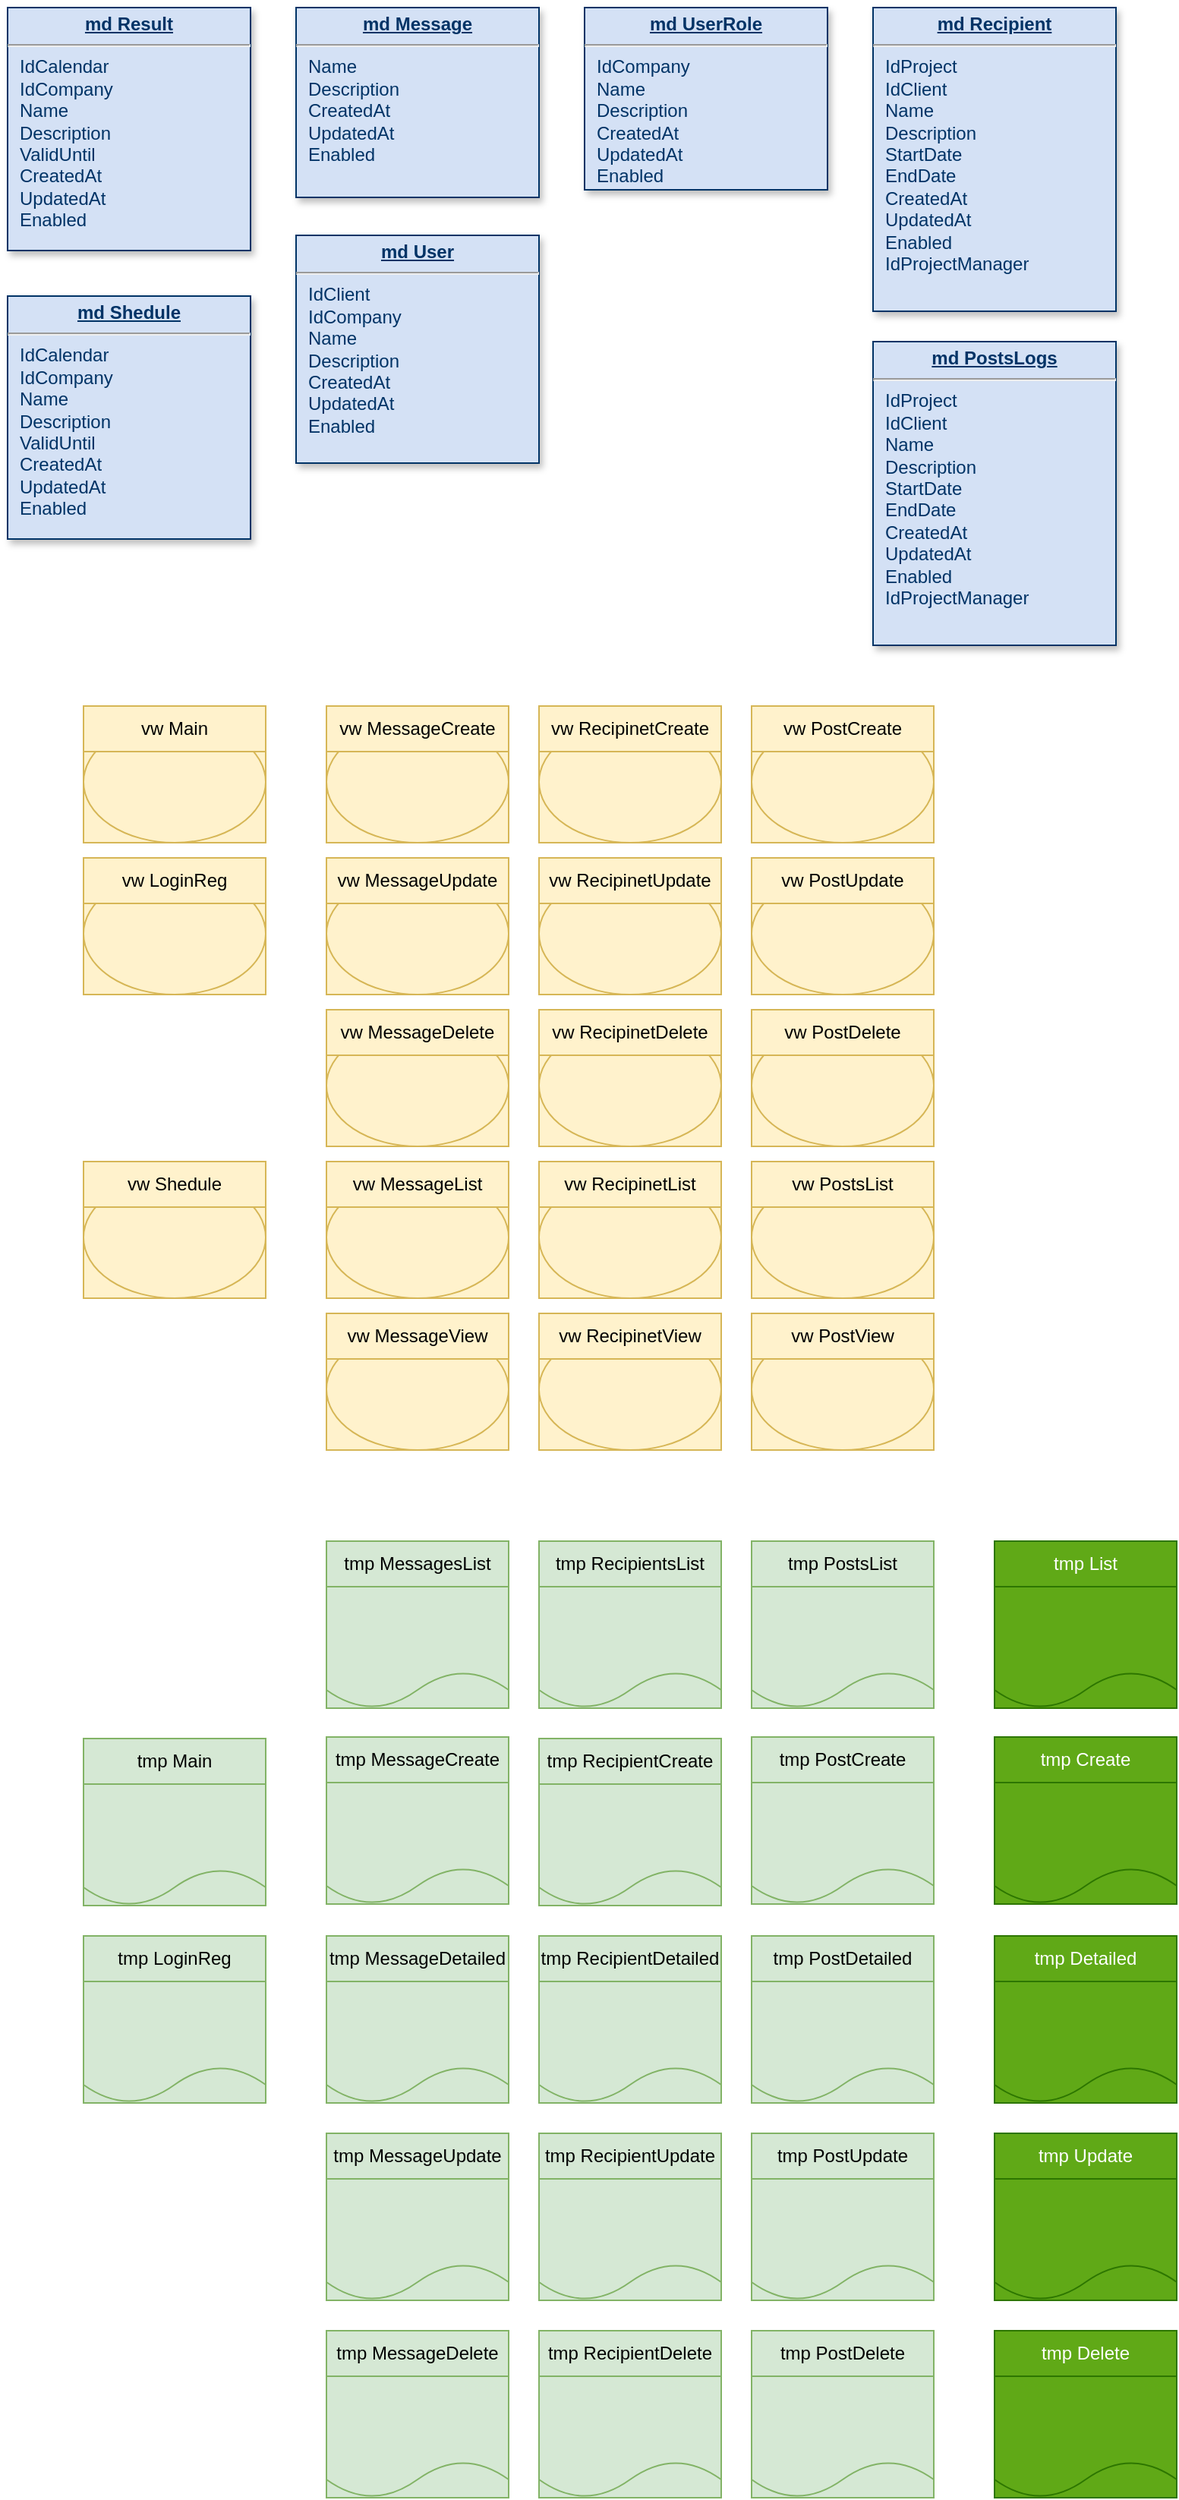 <mxfile version="24.4.4" type="github">
  <diagram name="Page-1" id="efa7a0a1-bf9b-a30e-e6df-94a7791c09e9">
    <mxGraphModel dx="1195" dy="630" grid="1" gridSize="10" guides="1" tooltips="1" connect="1" arrows="1" fold="1" page="1" pageScale="1" pageWidth="826" pageHeight="1169" background="none" math="0" shadow="0">
      <root>
        <mxCell id="0" />
        <mxCell id="1" parent="0" />
        <mxCell id="19" value="&lt;p style=&quot;margin: 0px; margin-top: 4px; text-align: center; text-decoration: underline;&quot;&gt;&lt;strong&gt;md UserRole&lt;/strong&gt;&lt;/p&gt;&lt;hr&gt;&lt;p style=&quot;margin: 0px; margin-left: 8px;&quot;&gt;IdCompany&lt;br&gt;Name&lt;/p&gt;&lt;p style=&quot;margin: 0px; margin-left: 8px;&quot;&gt;Description&lt;/p&gt;&lt;p style=&quot;margin: 0px; margin-left: 8px;&quot;&gt;CreatedAt&lt;/p&gt;&lt;p style=&quot;margin: 0px; margin-left: 8px;&quot;&gt;UpdatedAt&lt;/p&gt;&lt;p style=&quot;margin: 0px; margin-left: 8px;&quot;&gt;Enabled&lt;/p&gt;" style="verticalAlign=top;align=left;overflow=fill;fontSize=12;fontFamily=Helvetica;html=1;strokeColor=#003366;shadow=1;fillColor=#D4E1F5;fontColor=#003366" parent="1" vertex="1">
          <mxGeometry x="400.0" y="30.0" width="160" height="120" as="geometry" />
        </mxCell>
        <mxCell id="20" value="&lt;p style=&quot;margin: 0px; margin-top: 4px; text-align: center; text-decoration: underline;&quot;&gt;&lt;strong&gt;md Message&lt;/strong&gt;&lt;/p&gt;&lt;hr&gt;&lt;p style=&quot;margin: 0px; margin-left: 8px;&quot;&gt;Name&lt;/p&gt;&lt;p style=&quot;margin: 0px; margin-left: 8px;&quot;&gt;Description&lt;/p&gt;&lt;p style=&quot;margin: 0px; margin-left: 8px;&quot;&gt;CreatedAt&lt;/p&gt;&lt;p style=&quot;margin: 0px; margin-left: 8px;&quot;&gt;UpdatedAt&lt;/p&gt;&lt;p style=&quot;margin: 0px; margin-left: 8px;&quot;&gt;Enabled&lt;/p&gt;" style="verticalAlign=top;align=left;overflow=fill;fontSize=12;fontFamily=Helvetica;html=1;strokeColor=#003366;shadow=1;fillColor=#D4E1F5;fontColor=#003366" parent="1" vertex="1">
          <mxGeometry x="210.0" y="30.0" width="160" height="125" as="geometry" />
        </mxCell>
        <mxCell id="21" value="&lt;p style=&quot;margin: 0px; margin-top: 4px; text-align: center; text-decoration: underline;&quot;&gt;&lt;strong&gt;md Result&lt;/strong&gt;&lt;/p&gt;&lt;hr&gt;&lt;p style=&quot;margin: 0px; margin-left: 8px;&quot;&gt;IdCalendar&lt;/p&gt;&lt;p style=&quot;margin: 0px; margin-left: 8px;&quot;&gt;IdCompany&lt;/p&gt;&lt;p style=&quot;margin: 0px; margin-left: 8px;&quot;&gt;Name&lt;/p&gt;&lt;p style=&quot;margin: 0px; margin-left: 8px;&quot;&gt;Description&lt;/p&gt;&lt;p style=&quot;margin: 0px; margin-left: 8px;&quot;&gt;ValidUntil&lt;/p&gt;&lt;p style=&quot;margin: 0px; margin-left: 8px;&quot;&gt;CreatedAt&lt;/p&gt;&lt;p style=&quot;margin: 0px; margin-left: 8px;&quot;&gt;UpdatedAt&lt;/p&gt;&lt;p style=&quot;margin: 0px; margin-left: 8px;&quot;&gt;Enabled&lt;/p&gt;" style="verticalAlign=top;align=left;overflow=fill;fontSize=12;fontFamily=Helvetica;html=1;strokeColor=#003366;shadow=1;fillColor=#D4E1F5;fontColor=#003366" parent="1" vertex="1">
          <mxGeometry x="20.0" y="30.0" width="160" height="160" as="geometry" />
        </mxCell>
        <mxCell id="24" value="&lt;p style=&quot;margin: 0px; margin-top: 4px; text-align: center; text-decoration: underline;&quot;&gt;&lt;strong&gt;md User&lt;/strong&gt;&lt;/p&gt;&lt;hr&gt;&lt;p style=&quot;margin: 0px; margin-left: 8px;&quot;&gt;IdClient&lt;/p&gt;&lt;p style=&quot;margin: 0px; margin-left: 8px;&quot;&gt;IdCompany&lt;/p&gt;&lt;p style=&quot;margin: 0px; margin-left: 8px;&quot;&gt;Name&lt;/p&gt;&lt;p style=&quot;margin: 0px; margin-left: 8px;&quot;&gt;Description&lt;/p&gt;&lt;p style=&quot;margin: 0px; margin-left: 8px;&quot;&gt;CreatedAt&lt;/p&gt;&lt;p style=&quot;margin: 0px; margin-left: 8px;&quot;&gt;UpdatedAt&lt;/p&gt;&lt;p style=&quot;margin: 0px; margin-left: 8px;&quot;&gt;Enabled&lt;/p&gt;" style="verticalAlign=top;align=left;overflow=fill;fontSize=12;fontFamily=Helvetica;html=1;strokeColor=#003366;shadow=1;fillColor=#D4E1F5;fontColor=#003366" parent="1" vertex="1">
          <mxGeometry x="210.0" y="180.0" width="160" height="150" as="geometry" />
        </mxCell>
        <mxCell id="29" value="&lt;p style=&quot;margin: 0px; margin-top: 4px; text-align: center; text-decoration: underline;&quot;&gt;&lt;b&gt;md Recipient&lt;/b&gt;&lt;/p&gt;&lt;hr&gt;&lt;p style=&quot;margin: 0px; margin-left: 8px;&quot;&gt;IdProject&lt;/p&gt;&lt;p style=&quot;margin: 0px; margin-left: 8px;&quot;&gt;IdClient&lt;/p&gt;&lt;p style=&quot;margin: 0px; margin-left: 8px;&quot;&gt;Name&lt;/p&gt;&lt;p style=&quot;margin: 0px; margin-left: 8px;&quot;&gt;Description&lt;/p&gt;&lt;p style=&quot;margin: 0px; margin-left: 8px;&quot;&gt;StartDate&lt;/p&gt;&lt;p style=&quot;margin: 0px; margin-left: 8px;&quot;&gt;EndDate&lt;/p&gt;&lt;p style=&quot;margin: 0px; margin-left: 8px;&quot;&gt;CreatedAt&lt;/p&gt;&lt;p style=&quot;margin: 0px; margin-left: 8px;&quot;&gt;UpdatedAt&lt;/p&gt;&lt;p style=&quot;margin: 0px; margin-left: 8px;&quot;&gt;Enabled&lt;br&gt;IdProjectManager&lt;/p&gt;" style="verticalAlign=top;align=left;overflow=fill;fontSize=12;fontFamily=Helvetica;html=1;strokeColor=#003366;shadow=1;fillColor=#D4E1F5;fontColor=#003366" parent="1" vertex="1">
          <mxGeometry x="590.0" y="30.0" width="160" height="200" as="geometry" />
        </mxCell>
        <mxCell id="tAbogdoDWOYnwLUMiY5Q-114" value="&lt;p style=&quot;margin: 0px; margin-top: 4px; text-align: center; text-decoration: underline;&quot;&gt;&lt;strong&gt;md Shedule&lt;/strong&gt;&lt;/p&gt;&lt;hr&gt;&lt;p style=&quot;margin: 0px; margin-left: 8px;&quot;&gt;IdCalendar&lt;/p&gt;&lt;p style=&quot;margin: 0px; margin-left: 8px;&quot;&gt;IdCompany&lt;/p&gt;&lt;p style=&quot;margin: 0px; margin-left: 8px;&quot;&gt;Name&lt;/p&gt;&lt;p style=&quot;margin: 0px; margin-left: 8px;&quot;&gt;Description&lt;/p&gt;&lt;p style=&quot;margin: 0px; margin-left: 8px;&quot;&gt;ValidUntil&lt;/p&gt;&lt;p style=&quot;margin: 0px; margin-left: 8px;&quot;&gt;CreatedAt&lt;/p&gt;&lt;p style=&quot;margin: 0px; margin-left: 8px;&quot;&gt;UpdatedAt&lt;/p&gt;&lt;p style=&quot;margin: 0px; margin-left: 8px;&quot;&gt;Enabled&lt;/p&gt;" style="verticalAlign=top;align=left;overflow=fill;fontSize=12;fontFamily=Helvetica;html=1;strokeColor=#003366;shadow=1;fillColor=#D4E1F5;fontColor=#003366" vertex="1" parent="1">
          <mxGeometry x="20.0" y="220.0" width="160" height="160" as="geometry" />
        </mxCell>
        <mxCell id="tAbogdoDWOYnwLUMiY5Q-117" value="" style="group;fillColor=#d5e8d4;strokeColor=#82b366;" vertex="1" connectable="0" parent="1">
          <mxGeometry x="70" y="1170" width="120" height="110" as="geometry" />
        </mxCell>
        <mxCell id="tAbogdoDWOYnwLUMiY5Q-115" value="" style="shape=document;whiteSpace=wrap;html=1;boundedLbl=1;fillColor=#d5e8d4;strokeColor=#82b366;" vertex="1" parent="tAbogdoDWOYnwLUMiY5Q-117">
          <mxGeometry y="30" width="120" height="80" as="geometry" />
        </mxCell>
        <mxCell id="tAbogdoDWOYnwLUMiY5Q-116" value="tmp Main" style="rounded=0;whiteSpace=wrap;html=1;fillColor=#d5e8d4;strokeColor=#82b366;" vertex="1" parent="tAbogdoDWOYnwLUMiY5Q-117">
          <mxGeometry width="120" height="30" as="geometry" />
        </mxCell>
        <mxCell id="tAbogdoDWOYnwLUMiY5Q-118" value="" style="group;fillColor=#d5e8d4;strokeColor=#82b366;" vertex="1" connectable="0" parent="1">
          <mxGeometry x="230" y="1169" width="120" height="110" as="geometry" />
        </mxCell>
        <mxCell id="tAbogdoDWOYnwLUMiY5Q-119" value="" style="shape=document;whiteSpace=wrap;html=1;boundedLbl=1;fillColor=#d5e8d4;strokeColor=#82b366;" vertex="1" parent="tAbogdoDWOYnwLUMiY5Q-118">
          <mxGeometry y="30" width="120" height="80" as="geometry" />
        </mxCell>
        <mxCell id="tAbogdoDWOYnwLUMiY5Q-120" value="tmp MessageCreate" style="rounded=0;whiteSpace=wrap;html=1;fillColor=#d5e8d4;strokeColor=#82b366;" vertex="1" parent="tAbogdoDWOYnwLUMiY5Q-118">
          <mxGeometry width="120" height="30" as="geometry" />
        </mxCell>
        <mxCell id="tAbogdoDWOYnwLUMiY5Q-121" value="" style="group;fillColor=#d5e8d4;strokeColor=#82b366;" vertex="1" connectable="0" parent="1">
          <mxGeometry x="370" y="1170" width="120" height="110" as="geometry" />
        </mxCell>
        <mxCell id="tAbogdoDWOYnwLUMiY5Q-122" value="" style="shape=document;whiteSpace=wrap;html=1;boundedLbl=1;fillColor=#d5e8d4;strokeColor=#82b366;" vertex="1" parent="tAbogdoDWOYnwLUMiY5Q-121">
          <mxGeometry y="30" width="120" height="80" as="geometry" />
        </mxCell>
        <mxCell id="tAbogdoDWOYnwLUMiY5Q-123" value="tmp RecipientCreate" style="rounded=0;whiteSpace=wrap;html=1;fillColor=#d5e8d4;strokeColor=#82b366;" vertex="1" parent="tAbogdoDWOYnwLUMiY5Q-121">
          <mxGeometry width="120" height="30" as="geometry" />
        </mxCell>
        <mxCell id="tAbogdoDWOYnwLUMiY5Q-124" value="" style="group;fillColor=#d5e8d4;strokeColor=#82b366;" vertex="1" connectable="0" parent="1">
          <mxGeometry x="510" y="1040" width="120" height="110" as="geometry" />
        </mxCell>
        <mxCell id="tAbogdoDWOYnwLUMiY5Q-125" value="" style="shape=document;whiteSpace=wrap;html=1;boundedLbl=1;fillColor=#d5e8d4;strokeColor=#82b366;" vertex="1" parent="tAbogdoDWOYnwLUMiY5Q-124">
          <mxGeometry y="30" width="120" height="80" as="geometry" />
        </mxCell>
        <mxCell id="tAbogdoDWOYnwLUMiY5Q-126" value="tmp PostsList" style="rounded=0;whiteSpace=wrap;html=1;fillColor=#d5e8d4;strokeColor=#82b366;" vertex="1" parent="tAbogdoDWOYnwLUMiY5Q-124">
          <mxGeometry width="120" height="30" as="geometry" />
        </mxCell>
        <mxCell id="tAbogdoDWOYnwLUMiY5Q-130" value="" style="group;fillColor=#fff2cc;strokeColor=#d6b656;" vertex="1" connectable="0" parent="1">
          <mxGeometry x="70" y="490" width="120" height="90" as="geometry" />
        </mxCell>
        <mxCell id="tAbogdoDWOYnwLUMiY5Q-140" value="" style="group;fillColor=#fff2cc;strokeColor=#d6b656;" vertex="1" connectable="0" parent="tAbogdoDWOYnwLUMiY5Q-130">
          <mxGeometry width="120" height="90" as="geometry" />
        </mxCell>
        <mxCell id="tAbogdoDWOYnwLUMiY5Q-128" value="" style="ellipse;whiteSpace=wrap;html=1;fillColor=#fff2cc;strokeColor=#d6b656;" vertex="1" parent="tAbogdoDWOYnwLUMiY5Q-140">
          <mxGeometry y="10" width="120" height="80" as="geometry" />
        </mxCell>
        <mxCell id="tAbogdoDWOYnwLUMiY5Q-129" value="vw Main" style="rounded=0;whiteSpace=wrap;html=1;fillColor=#fff2cc;strokeColor=#d6b656;" vertex="1" parent="tAbogdoDWOYnwLUMiY5Q-140">
          <mxGeometry width="120" height="30" as="geometry" />
        </mxCell>
        <mxCell id="tAbogdoDWOYnwLUMiY5Q-131" value="" style="group;fillColor=#fff2cc;strokeColor=#d6b656;" vertex="1" connectable="0" parent="1">
          <mxGeometry x="230" y="490" width="120" height="90" as="geometry" />
        </mxCell>
        <mxCell id="tAbogdoDWOYnwLUMiY5Q-132" value="" style="ellipse;whiteSpace=wrap;html=1;fillColor=#fff2cc;strokeColor=#d6b656;" vertex="1" parent="tAbogdoDWOYnwLUMiY5Q-131">
          <mxGeometry y="10" width="120" height="80" as="geometry" />
        </mxCell>
        <mxCell id="tAbogdoDWOYnwLUMiY5Q-133" value="vw MessageCreate" style="rounded=0;whiteSpace=wrap;html=1;fillColor=#fff2cc;strokeColor=#d6b656;" vertex="1" parent="tAbogdoDWOYnwLUMiY5Q-131">
          <mxGeometry width="120" height="30" as="geometry" />
        </mxCell>
        <mxCell id="tAbogdoDWOYnwLUMiY5Q-134" value="" style="group;fillColor=#fff2cc;strokeColor=#d6b656;" vertex="1" connectable="0" parent="1">
          <mxGeometry x="370" y="490" width="120" height="90" as="geometry" />
        </mxCell>
        <mxCell id="tAbogdoDWOYnwLUMiY5Q-135" value="" style="ellipse;whiteSpace=wrap;html=1;fillColor=#fff2cc;strokeColor=#d6b656;" vertex="1" parent="tAbogdoDWOYnwLUMiY5Q-134">
          <mxGeometry y="10" width="120" height="80" as="geometry" />
        </mxCell>
        <mxCell id="tAbogdoDWOYnwLUMiY5Q-136" value="vw RecipinetCreate" style="rounded=0;whiteSpace=wrap;html=1;fillColor=#fff2cc;strokeColor=#d6b656;" vertex="1" parent="tAbogdoDWOYnwLUMiY5Q-134">
          <mxGeometry width="120" height="30" as="geometry" />
        </mxCell>
        <mxCell id="tAbogdoDWOYnwLUMiY5Q-137" value="" style="group;fillColor=#fff2cc;strokeColor=#d6b656;" vertex="1" connectable="0" parent="1">
          <mxGeometry x="510" y="790" width="120" height="90" as="geometry" />
        </mxCell>
        <mxCell id="tAbogdoDWOYnwLUMiY5Q-138" value="" style="ellipse;whiteSpace=wrap;html=1;fillColor=#fff2cc;strokeColor=#d6b656;" vertex="1" parent="tAbogdoDWOYnwLUMiY5Q-137">
          <mxGeometry y="10" width="120" height="80" as="geometry" />
        </mxCell>
        <mxCell id="tAbogdoDWOYnwLUMiY5Q-139" value="vw PostsList" style="rounded=0;whiteSpace=wrap;html=1;fillColor=#fff2cc;strokeColor=#d6b656;" vertex="1" parent="tAbogdoDWOYnwLUMiY5Q-137">
          <mxGeometry width="120" height="30" as="geometry" />
        </mxCell>
        <mxCell id="tAbogdoDWOYnwLUMiY5Q-141" value="" style="group;fillColor=#fff2cc;strokeColor=#d6b656;" vertex="1" connectable="0" parent="1">
          <mxGeometry x="510" y="490" width="120" height="90" as="geometry" />
        </mxCell>
        <mxCell id="tAbogdoDWOYnwLUMiY5Q-142" value="" style="ellipse;whiteSpace=wrap;html=1;fillColor=#fff2cc;strokeColor=#d6b656;" vertex="1" parent="tAbogdoDWOYnwLUMiY5Q-141">
          <mxGeometry y="10" width="120" height="80" as="geometry" />
        </mxCell>
        <mxCell id="tAbogdoDWOYnwLUMiY5Q-143" value="vw PostCreate" style="rounded=0;whiteSpace=wrap;html=1;fillColor=#fff2cc;strokeColor=#d6b656;" vertex="1" parent="tAbogdoDWOYnwLUMiY5Q-141">
          <mxGeometry width="120" height="30" as="geometry" />
        </mxCell>
        <mxCell id="tAbogdoDWOYnwLUMiY5Q-144" value="" style="group;fillColor=#d5e8d4;strokeColor=#82b366;" vertex="1" connectable="0" parent="1">
          <mxGeometry x="510" y="1169" width="120" height="110" as="geometry" />
        </mxCell>
        <mxCell id="tAbogdoDWOYnwLUMiY5Q-145" value="" style="shape=document;whiteSpace=wrap;html=1;boundedLbl=1;fillColor=#d5e8d4;strokeColor=#82b366;" vertex="1" parent="tAbogdoDWOYnwLUMiY5Q-144">
          <mxGeometry y="30" width="120" height="80" as="geometry" />
        </mxCell>
        <mxCell id="tAbogdoDWOYnwLUMiY5Q-146" value="tmp PostCreate" style="rounded=0;whiteSpace=wrap;html=1;fillColor=#d5e8d4;strokeColor=#82b366;" vertex="1" parent="tAbogdoDWOYnwLUMiY5Q-144">
          <mxGeometry width="120" height="30" as="geometry" />
        </mxCell>
        <mxCell id="tAbogdoDWOYnwLUMiY5Q-147" value="&lt;p style=&quot;margin: 0px; margin-top: 4px; text-align: center; text-decoration: underline;&quot;&gt;&lt;b&gt;md PostsLogs&lt;/b&gt;&lt;/p&gt;&lt;hr&gt;&lt;p style=&quot;margin: 0px; margin-left: 8px;&quot;&gt;IdProject&lt;/p&gt;&lt;p style=&quot;margin: 0px; margin-left: 8px;&quot;&gt;IdClient&lt;/p&gt;&lt;p style=&quot;margin: 0px; margin-left: 8px;&quot;&gt;Name&lt;/p&gt;&lt;p style=&quot;margin: 0px; margin-left: 8px;&quot;&gt;Description&lt;/p&gt;&lt;p style=&quot;margin: 0px; margin-left: 8px;&quot;&gt;StartDate&lt;/p&gt;&lt;p style=&quot;margin: 0px; margin-left: 8px;&quot;&gt;EndDate&lt;/p&gt;&lt;p style=&quot;margin: 0px; margin-left: 8px;&quot;&gt;CreatedAt&lt;/p&gt;&lt;p style=&quot;margin: 0px; margin-left: 8px;&quot;&gt;UpdatedAt&lt;/p&gt;&lt;p style=&quot;margin: 0px; margin-left: 8px;&quot;&gt;Enabled&lt;br&gt;IdProjectManager&lt;/p&gt;" style="verticalAlign=top;align=left;overflow=fill;fontSize=12;fontFamily=Helvetica;html=1;strokeColor=#003366;shadow=1;fillColor=#D4E1F5;fontColor=#003366" vertex="1" parent="1">
          <mxGeometry x="590.0" y="250.0" width="160" height="200" as="geometry" />
        </mxCell>
        <mxCell id="tAbogdoDWOYnwLUMiY5Q-148" value="" style="group;fillColor=#d5e8d4;strokeColor=#82b366;" vertex="1" connectable="0" parent="1">
          <mxGeometry x="370" y="1040" width="120" height="110" as="geometry" />
        </mxCell>
        <mxCell id="tAbogdoDWOYnwLUMiY5Q-149" value="" style="shape=document;whiteSpace=wrap;html=1;boundedLbl=1;fillColor=#d5e8d4;strokeColor=#82b366;" vertex="1" parent="tAbogdoDWOYnwLUMiY5Q-148">
          <mxGeometry y="30" width="120" height="80" as="geometry" />
        </mxCell>
        <mxCell id="tAbogdoDWOYnwLUMiY5Q-150" value="tmp RecipientsList" style="rounded=0;whiteSpace=wrap;html=1;fillColor=#d5e8d4;strokeColor=#82b366;" vertex="1" parent="tAbogdoDWOYnwLUMiY5Q-148">
          <mxGeometry width="120" height="30" as="geometry" />
        </mxCell>
        <mxCell id="tAbogdoDWOYnwLUMiY5Q-151" value="" style="group;fillColor=#d5e8d4;strokeColor=#82b366;" vertex="1" connectable="0" parent="1">
          <mxGeometry x="370" y="1300" width="120" height="110" as="geometry" />
        </mxCell>
        <mxCell id="tAbogdoDWOYnwLUMiY5Q-152" value="" style="shape=document;whiteSpace=wrap;html=1;boundedLbl=1;fillColor=#d5e8d4;strokeColor=#82b366;" vertex="1" parent="tAbogdoDWOYnwLUMiY5Q-151">
          <mxGeometry y="30" width="120" height="80" as="geometry" />
        </mxCell>
        <mxCell id="tAbogdoDWOYnwLUMiY5Q-153" value="tmp RecipientDetailed" style="rounded=0;whiteSpace=wrap;html=1;fillColor=#d5e8d4;strokeColor=#82b366;" vertex="1" parent="tAbogdoDWOYnwLUMiY5Q-151">
          <mxGeometry width="120" height="30" as="geometry" />
        </mxCell>
        <mxCell id="tAbogdoDWOYnwLUMiY5Q-154" value="" style="group;fillColor=#d5e8d4;strokeColor=#82b366;" vertex="1" connectable="0" parent="1">
          <mxGeometry x="370" y="1430" width="120" height="110" as="geometry" />
        </mxCell>
        <mxCell id="tAbogdoDWOYnwLUMiY5Q-155" value="" style="shape=document;whiteSpace=wrap;html=1;boundedLbl=1;fillColor=#d5e8d4;strokeColor=#82b366;" vertex="1" parent="tAbogdoDWOYnwLUMiY5Q-154">
          <mxGeometry y="30" width="120" height="80" as="geometry" />
        </mxCell>
        <mxCell id="tAbogdoDWOYnwLUMiY5Q-156" value="tmp RecipientUpdate" style="rounded=0;whiteSpace=wrap;html=1;fillColor=#d5e8d4;strokeColor=#82b366;" vertex="1" parent="tAbogdoDWOYnwLUMiY5Q-154">
          <mxGeometry width="120" height="30" as="geometry" />
        </mxCell>
        <mxCell id="tAbogdoDWOYnwLUMiY5Q-157" value="" style="group;fillColor=#fff2cc;strokeColor=#d6b656;" vertex="1" connectable="0" parent="1">
          <mxGeometry x="370" y="590" width="120" height="90" as="geometry" />
        </mxCell>
        <mxCell id="tAbogdoDWOYnwLUMiY5Q-158" value="" style="ellipse;whiteSpace=wrap;html=1;fillColor=#fff2cc;strokeColor=#d6b656;" vertex="1" parent="tAbogdoDWOYnwLUMiY5Q-157">
          <mxGeometry y="10" width="120" height="80" as="geometry" />
        </mxCell>
        <mxCell id="tAbogdoDWOYnwLUMiY5Q-159" value="vw RecipinetUpdate" style="rounded=0;whiteSpace=wrap;html=1;fillColor=#fff2cc;strokeColor=#d6b656;" vertex="1" parent="tAbogdoDWOYnwLUMiY5Q-157">
          <mxGeometry width="120" height="30" as="geometry" />
        </mxCell>
        <mxCell id="tAbogdoDWOYnwLUMiY5Q-160" value="" style="group;fillColor=#fff2cc;strokeColor=#d6b656;" vertex="1" connectable="0" parent="1">
          <mxGeometry x="370" y="690" width="120" height="90" as="geometry" />
        </mxCell>
        <mxCell id="tAbogdoDWOYnwLUMiY5Q-161" value="" style="ellipse;whiteSpace=wrap;html=1;fillColor=#fff2cc;strokeColor=#d6b656;" vertex="1" parent="tAbogdoDWOYnwLUMiY5Q-160">
          <mxGeometry y="10" width="120" height="80" as="geometry" />
        </mxCell>
        <mxCell id="tAbogdoDWOYnwLUMiY5Q-162" value="vw RecipinetDelete" style="rounded=0;whiteSpace=wrap;html=1;fillColor=#fff2cc;strokeColor=#d6b656;" vertex="1" parent="tAbogdoDWOYnwLUMiY5Q-160">
          <mxGeometry width="120" height="30" as="geometry" />
        </mxCell>
        <mxCell id="tAbogdoDWOYnwLUMiY5Q-163" value="" style="group;fillColor=#fff2cc;strokeColor=#d6b656;" vertex="1" connectable="0" parent="1">
          <mxGeometry x="370" y="790" width="120" height="90" as="geometry" />
        </mxCell>
        <mxCell id="tAbogdoDWOYnwLUMiY5Q-164" value="" style="ellipse;whiteSpace=wrap;html=1;fillColor=#fff2cc;strokeColor=#d6b656;" vertex="1" parent="tAbogdoDWOYnwLUMiY5Q-163">
          <mxGeometry y="10" width="120" height="80" as="geometry" />
        </mxCell>
        <mxCell id="tAbogdoDWOYnwLUMiY5Q-165" value="vw RecipinetList" style="rounded=0;whiteSpace=wrap;html=1;fillColor=#fff2cc;strokeColor=#d6b656;" vertex="1" parent="tAbogdoDWOYnwLUMiY5Q-163">
          <mxGeometry width="120" height="30" as="geometry" />
        </mxCell>
        <mxCell id="tAbogdoDWOYnwLUMiY5Q-166" value="" style="group;fillColor=#fff2cc;strokeColor=#d6b656;" vertex="1" connectable="0" parent="1">
          <mxGeometry x="370" y="890" width="120" height="90" as="geometry" />
        </mxCell>
        <mxCell id="tAbogdoDWOYnwLUMiY5Q-167" value="" style="ellipse;whiteSpace=wrap;html=1;fillColor=#fff2cc;strokeColor=#d6b656;" vertex="1" parent="tAbogdoDWOYnwLUMiY5Q-166">
          <mxGeometry y="10" width="120" height="80" as="geometry" />
        </mxCell>
        <mxCell id="tAbogdoDWOYnwLUMiY5Q-168" value="vw RecipinetView" style="rounded=0;whiteSpace=wrap;html=1;fillColor=#fff2cc;strokeColor=#d6b656;" vertex="1" parent="tAbogdoDWOYnwLUMiY5Q-166">
          <mxGeometry width="120" height="30" as="geometry" />
        </mxCell>
        <mxCell id="tAbogdoDWOYnwLUMiY5Q-169" value="" style="group;fillColor=#fff2cc;strokeColor=#d6b656;" vertex="1" connectable="0" parent="1">
          <mxGeometry x="230" y="590" width="120" height="90" as="geometry" />
        </mxCell>
        <mxCell id="tAbogdoDWOYnwLUMiY5Q-170" value="" style="ellipse;whiteSpace=wrap;html=1;fillColor=#fff2cc;strokeColor=#d6b656;" vertex="1" parent="tAbogdoDWOYnwLUMiY5Q-169">
          <mxGeometry y="10" width="120" height="80" as="geometry" />
        </mxCell>
        <mxCell id="tAbogdoDWOYnwLUMiY5Q-171" value="vw MessageUpdate" style="rounded=0;whiteSpace=wrap;html=1;fillColor=#fff2cc;strokeColor=#d6b656;" vertex="1" parent="tAbogdoDWOYnwLUMiY5Q-169">
          <mxGeometry width="120" height="30" as="geometry" />
        </mxCell>
        <mxCell id="tAbogdoDWOYnwLUMiY5Q-172" value="" style="group;fillColor=#fff2cc;strokeColor=#d6b656;" vertex="1" connectable="0" parent="1">
          <mxGeometry x="230" y="690" width="120" height="90" as="geometry" />
        </mxCell>
        <mxCell id="tAbogdoDWOYnwLUMiY5Q-173" value="" style="ellipse;whiteSpace=wrap;html=1;fillColor=#fff2cc;strokeColor=#d6b656;" vertex="1" parent="tAbogdoDWOYnwLUMiY5Q-172">
          <mxGeometry y="10" width="120" height="80" as="geometry" />
        </mxCell>
        <mxCell id="tAbogdoDWOYnwLUMiY5Q-174" value="vw MessageDelete" style="rounded=0;whiteSpace=wrap;html=1;fillColor=#fff2cc;strokeColor=#d6b656;" vertex="1" parent="tAbogdoDWOYnwLUMiY5Q-172">
          <mxGeometry width="120" height="30" as="geometry" />
        </mxCell>
        <mxCell id="tAbogdoDWOYnwLUMiY5Q-175" value="" style="group;fillColor=#fff2cc;strokeColor=#d6b656;" vertex="1" connectable="0" parent="1">
          <mxGeometry x="230" y="790" width="120" height="90" as="geometry" />
        </mxCell>
        <mxCell id="tAbogdoDWOYnwLUMiY5Q-176" value="" style="ellipse;whiteSpace=wrap;html=1;fillColor=#fff2cc;strokeColor=#d6b656;" vertex="1" parent="tAbogdoDWOYnwLUMiY5Q-175">
          <mxGeometry y="10" width="120" height="80" as="geometry" />
        </mxCell>
        <mxCell id="tAbogdoDWOYnwLUMiY5Q-177" value="vw MessageList" style="rounded=0;whiteSpace=wrap;html=1;fillColor=#fff2cc;strokeColor=#d6b656;" vertex="1" parent="tAbogdoDWOYnwLUMiY5Q-175">
          <mxGeometry width="120" height="30" as="geometry" />
        </mxCell>
        <mxCell id="tAbogdoDWOYnwLUMiY5Q-178" value="" style="group;fillColor=#fff2cc;strokeColor=#d6b656;" vertex="1" connectable="0" parent="1">
          <mxGeometry x="230" y="890" width="120" height="90" as="geometry" />
        </mxCell>
        <mxCell id="tAbogdoDWOYnwLUMiY5Q-179" value="" style="ellipse;whiteSpace=wrap;html=1;fillColor=#fff2cc;strokeColor=#d6b656;" vertex="1" parent="tAbogdoDWOYnwLUMiY5Q-178">
          <mxGeometry y="10" width="120" height="80" as="geometry" />
        </mxCell>
        <mxCell id="tAbogdoDWOYnwLUMiY5Q-180" value="vw MessageView" style="rounded=0;whiteSpace=wrap;html=1;fillColor=#fff2cc;strokeColor=#d6b656;" vertex="1" parent="tAbogdoDWOYnwLUMiY5Q-178">
          <mxGeometry width="120" height="30" as="geometry" />
        </mxCell>
        <mxCell id="tAbogdoDWOYnwLUMiY5Q-182" value="" style="group;fillColor=#fff2cc;strokeColor=#d6b656;" vertex="1" connectable="0" parent="1">
          <mxGeometry x="510" y="690" width="120" height="90" as="geometry" />
        </mxCell>
        <mxCell id="tAbogdoDWOYnwLUMiY5Q-183" value="" style="ellipse;whiteSpace=wrap;html=1;fillColor=#fff2cc;strokeColor=#d6b656;" vertex="1" parent="tAbogdoDWOYnwLUMiY5Q-182">
          <mxGeometry y="10" width="120" height="80" as="geometry" />
        </mxCell>
        <mxCell id="tAbogdoDWOYnwLUMiY5Q-184" value="vw PostDelete" style="rounded=0;whiteSpace=wrap;html=1;fillColor=#fff2cc;strokeColor=#d6b656;" vertex="1" parent="tAbogdoDWOYnwLUMiY5Q-182">
          <mxGeometry width="120" height="30" as="geometry" />
        </mxCell>
        <mxCell id="tAbogdoDWOYnwLUMiY5Q-188" value="" style="group;fillColor=#fff2cc;strokeColor=#d6b656;" vertex="1" connectable="0" parent="1">
          <mxGeometry x="510" y="590" width="120" height="90" as="geometry" />
        </mxCell>
        <mxCell id="tAbogdoDWOYnwLUMiY5Q-189" value="" style="ellipse;whiteSpace=wrap;html=1;fillColor=#fff2cc;strokeColor=#d6b656;" vertex="1" parent="tAbogdoDWOYnwLUMiY5Q-188">
          <mxGeometry y="10" width="120" height="80" as="geometry" />
        </mxCell>
        <mxCell id="tAbogdoDWOYnwLUMiY5Q-190" value="vw PostUpdate" style="rounded=0;whiteSpace=wrap;html=1;fillColor=#fff2cc;strokeColor=#d6b656;" vertex="1" parent="tAbogdoDWOYnwLUMiY5Q-188">
          <mxGeometry width="120" height="30" as="geometry" />
        </mxCell>
        <mxCell id="tAbogdoDWOYnwLUMiY5Q-191" value="" style="group;fillColor=#fff2cc;strokeColor=#d6b656;" vertex="1" connectable="0" parent="1">
          <mxGeometry x="510" y="890" width="120" height="90" as="geometry" />
        </mxCell>
        <mxCell id="tAbogdoDWOYnwLUMiY5Q-192" value="" style="ellipse;whiteSpace=wrap;html=1;fillColor=#fff2cc;strokeColor=#d6b656;" vertex="1" parent="tAbogdoDWOYnwLUMiY5Q-191">
          <mxGeometry y="10" width="120" height="80" as="geometry" />
        </mxCell>
        <mxCell id="tAbogdoDWOYnwLUMiY5Q-193" value="vw PostView" style="rounded=0;whiteSpace=wrap;html=1;fillColor=#fff2cc;strokeColor=#d6b656;" vertex="1" parent="tAbogdoDWOYnwLUMiY5Q-191">
          <mxGeometry width="120" height="30" as="geometry" />
        </mxCell>
        <mxCell id="tAbogdoDWOYnwLUMiY5Q-194" value="" style="group;fillColor=#fff2cc;strokeColor=#d6b656;" vertex="1" connectable="0" parent="1">
          <mxGeometry x="70" y="590" width="120" height="90" as="geometry" />
        </mxCell>
        <mxCell id="tAbogdoDWOYnwLUMiY5Q-195" value="" style="group;fillColor=#fff2cc;strokeColor=#d6b656;" vertex="1" connectable="0" parent="tAbogdoDWOYnwLUMiY5Q-194">
          <mxGeometry width="120" height="90" as="geometry" />
        </mxCell>
        <mxCell id="tAbogdoDWOYnwLUMiY5Q-196" value="" style="ellipse;whiteSpace=wrap;html=1;fillColor=#fff2cc;strokeColor=#d6b656;" vertex="1" parent="tAbogdoDWOYnwLUMiY5Q-195">
          <mxGeometry y="10" width="120" height="80" as="geometry" />
        </mxCell>
        <mxCell id="tAbogdoDWOYnwLUMiY5Q-197" value="vw LoginReg" style="rounded=0;whiteSpace=wrap;html=1;fillColor=#fff2cc;strokeColor=#d6b656;" vertex="1" parent="tAbogdoDWOYnwLUMiY5Q-195">
          <mxGeometry width="120" height="30" as="geometry" />
        </mxCell>
        <mxCell id="tAbogdoDWOYnwLUMiY5Q-198" value="" style="group;fillColor=#d5e8d4;strokeColor=#82b366;" vertex="1" connectable="0" parent="1">
          <mxGeometry x="370" y="1560" width="120" height="110" as="geometry" />
        </mxCell>
        <mxCell id="tAbogdoDWOYnwLUMiY5Q-199" value="" style="shape=document;whiteSpace=wrap;html=1;boundedLbl=1;fillColor=#d5e8d4;strokeColor=#82b366;" vertex="1" parent="tAbogdoDWOYnwLUMiY5Q-198">
          <mxGeometry y="30" width="120" height="80" as="geometry" />
        </mxCell>
        <mxCell id="tAbogdoDWOYnwLUMiY5Q-200" value="tmp RecipientDelete" style="rounded=0;whiteSpace=wrap;html=1;fillColor=#d5e8d4;strokeColor=#82b366;" vertex="1" parent="tAbogdoDWOYnwLUMiY5Q-198">
          <mxGeometry width="120" height="30" as="geometry" />
        </mxCell>
        <mxCell id="tAbogdoDWOYnwLUMiY5Q-204" value="" style="group;fillColor=#d5e8d4;strokeColor=#82b366;" vertex="1" connectable="0" parent="1">
          <mxGeometry x="230" y="1040" width="120" height="110" as="geometry" />
        </mxCell>
        <mxCell id="tAbogdoDWOYnwLUMiY5Q-205" value="" style="shape=document;whiteSpace=wrap;html=1;boundedLbl=1;fillColor=#d5e8d4;strokeColor=#82b366;" vertex="1" parent="tAbogdoDWOYnwLUMiY5Q-204">
          <mxGeometry y="30" width="120" height="80" as="geometry" />
        </mxCell>
        <mxCell id="tAbogdoDWOYnwLUMiY5Q-206" value="tmp MessagesList" style="rounded=0;whiteSpace=wrap;html=1;fillColor=#d5e8d4;strokeColor=#82b366;" vertex="1" parent="tAbogdoDWOYnwLUMiY5Q-204">
          <mxGeometry width="120" height="30" as="geometry" />
        </mxCell>
        <mxCell id="tAbogdoDWOYnwLUMiY5Q-207" value="" style="group;fillColor=#d5e8d4;strokeColor=#82b366;" vertex="1" connectable="0" parent="1">
          <mxGeometry x="230" y="1300" width="120" height="110" as="geometry" />
        </mxCell>
        <mxCell id="tAbogdoDWOYnwLUMiY5Q-208" value="" style="shape=document;whiteSpace=wrap;html=1;boundedLbl=1;fillColor=#d5e8d4;strokeColor=#82b366;" vertex="1" parent="tAbogdoDWOYnwLUMiY5Q-207">
          <mxGeometry y="30" width="120" height="80" as="geometry" />
        </mxCell>
        <mxCell id="tAbogdoDWOYnwLUMiY5Q-209" value="tmp MessageDetailed" style="rounded=0;whiteSpace=wrap;html=1;fillColor=#d5e8d4;strokeColor=#82b366;" vertex="1" parent="tAbogdoDWOYnwLUMiY5Q-207">
          <mxGeometry width="120" height="30" as="geometry" />
        </mxCell>
        <mxCell id="tAbogdoDWOYnwLUMiY5Q-210" value="" style="group;fillColor=#d5e8d4;strokeColor=#82b366;" vertex="1" connectable="0" parent="1">
          <mxGeometry x="230" y="1430" width="120" height="110" as="geometry" />
        </mxCell>
        <mxCell id="tAbogdoDWOYnwLUMiY5Q-211" value="" style="shape=document;whiteSpace=wrap;html=1;boundedLbl=1;fillColor=#d5e8d4;strokeColor=#82b366;" vertex="1" parent="tAbogdoDWOYnwLUMiY5Q-210">
          <mxGeometry y="30" width="120" height="80" as="geometry" />
        </mxCell>
        <mxCell id="tAbogdoDWOYnwLUMiY5Q-212" value="tmp MessageUpdate" style="rounded=0;whiteSpace=wrap;html=1;fillColor=#d5e8d4;strokeColor=#82b366;" vertex="1" parent="tAbogdoDWOYnwLUMiY5Q-210">
          <mxGeometry width="120" height="30" as="geometry" />
        </mxCell>
        <mxCell id="tAbogdoDWOYnwLUMiY5Q-213" value="" style="group;fillColor=#d5e8d4;strokeColor=#82b366;" vertex="1" connectable="0" parent="1">
          <mxGeometry x="230" y="1560" width="120" height="110" as="geometry" />
        </mxCell>
        <mxCell id="tAbogdoDWOYnwLUMiY5Q-214" value="" style="shape=document;whiteSpace=wrap;html=1;boundedLbl=1;fillColor=#d5e8d4;strokeColor=#82b366;" vertex="1" parent="tAbogdoDWOYnwLUMiY5Q-213">
          <mxGeometry y="30" width="120" height="80" as="geometry" />
        </mxCell>
        <mxCell id="tAbogdoDWOYnwLUMiY5Q-215" value="tmp MessageDelete" style="rounded=0;whiteSpace=wrap;html=1;fillColor=#d5e8d4;strokeColor=#82b366;" vertex="1" parent="tAbogdoDWOYnwLUMiY5Q-213">
          <mxGeometry width="120" height="30" as="geometry" />
        </mxCell>
        <mxCell id="tAbogdoDWOYnwLUMiY5Q-216" value="" style="group;fillColor=#d5e8d4;strokeColor=#82b366;" vertex="1" connectable="0" parent="1">
          <mxGeometry x="510" y="1300" width="120" height="110" as="geometry" />
        </mxCell>
        <mxCell id="tAbogdoDWOYnwLUMiY5Q-217" value="" style="shape=document;whiteSpace=wrap;html=1;boundedLbl=1;fillColor=#d5e8d4;strokeColor=#82b366;" vertex="1" parent="tAbogdoDWOYnwLUMiY5Q-216">
          <mxGeometry y="30" width="120" height="80" as="geometry" />
        </mxCell>
        <mxCell id="tAbogdoDWOYnwLUMiY5Q-218" value="tmp PostDetailed" style="rounded=0;whiteSpace=wrap;html=1;fillColor=#d5e8d4;strokeColor=#82b366;" vertex="1" parent="tAbogdoDWOYnwLUMiY5Q-216">
          <mxGeometry width="120" height="30" as="geometry" />
        </mxCell>
        <mxCell id="tAbogdoDWOYnwLUMiY5Q-219" value="" style="group;fillColor=#d5e8d4;strokeColor=#82b366;" vertex="1" connectable="0" parent="1">
          <mxGeometry x="510" y="1430" width="120" height="110" as="geometry" />
        </mxCell>
        <mxCell id="tAbogdoDWOYnwLUMiY5Q-220" value="" style="shape=document;whiteSpace=wrap;html=1;boundedLbl=1;fillColor=#d5e8d4;strokeColor=#82b366;" vertex="1" parent="tAbogdoDWOYnwLUMiY5Q-219">
          <mxGeometry y="30" width="120" height="80" as="geometry" />
        </mxCell>
        <mxCell id="tAbogdoDWOYnwLUMiY5Q-221" value="tmp PostUpdate" style="rounded=0;whiteSpace=wrap;html=1;fillColor=#d5e8d4;strokeColor=#82b366;" vertex="1" parent="tAbogdoDWOYnwLUMiY5Q-219">
          <mxGeometry width="120" height="30" as="geometry" />
        </mxCell>
        <mxCell id="tAbogdoDWOYnwLUMiY5Q-222" value="" style="group;fillColor=#d5e8d4;strokeColor=#82b366;" vertex="1" connectable="0" parent="1">
          <mxGeometry x="510" y="1560" width="120" height="110" as="geometry" />
        </mxCell>
        <mxCell id="tAbogdoDWOYnwLUMiY5Q-223" value="" style="shape=document;whiteSpace=wrap;html=1;boundedLbl=1;fillColor=#d5e8d4;strokeColor=#82b366;" vertex="1" parent="tAbogdoDWOYnwLUMiY5Q-222">
          <mxGeometry y="30" width="120" height="80" as="geometry" />
        </mxCell>
        <mxCell id="tAbogdoDWOYnwLUMiY5Q-224" value="tmp PostDelete" style="rounded=0;whiteSpace=wrap;html=1;fillColor=#d5e8d4;strokeColor=#82b366;" vertex="1" parent="tAbogdoDWOYnwLUMiY5Q-222">
          <mxGeometry width="120" height="30" as="geometry" />
        </mxCell>
        <mxCell id="tAbogdoDWOYnwLUMiY5Q-225" value="" style="group;fillColor=#d5e8d4;strokeColor=#82b366;" vertex="1" connectable="0" parent="1">
          <mxGeometry x="70" y="1300" width="120" height="110" as="geometry" />
        </mxCell>
        <mxCell id="tAbogdoDWOYnwLUMiY5Q-226" value="" style="shape=document;whiteSpace=wrap;html=1;boundedLbl=1;fillColor=#d5e8d4;strokeColor=#82b366;" vertex="1" parent="tAbogdoDWOYnwLUMiY5Q-225">
          <mxGeometry y="30" width="120" height="80" as="geometry" />
        </mxCell>
        <mxCell id="tAbogdoDWOYnwLUMiY5Q-227" value="tmp LoginReg" style="rounded=0;whiteSpace=wrap;html=1;fillColor=#d5e8d4;strokeColor=#82b366;" vertex="1" parent="tAbogdoDWOYnwLUMiY5Q-225">
          <mxGeometry width="120" height="30" as="geometry" />
        </mxCell>
        <mxCell id="tAbogdoDWOYnwLUMiY5Q-228" value="" style="group;fillColor=#60a917;strokeColor=#2D7600;fontColor=#ffffff;" vertex="1" connectable="0" parent="1">
          <mxGeometry x="670" y="1040" width="120" height="110" as="geometry" />
        </mxCell>
        <mxCell id="tAbogdoDWOYnwLUMiY5Q-229" value="" style="shape=document;whiteSpace=wrap;html=1;boundedLbl=1;fillColor=#60a917;strokeColor=#2D7600;fontColor=#ffffff;" vertex="1" parent="tAbogdoDWOYnwLUMiY5Q-228">
          <mxGeometry y="30" width="120" height="80" as="geometry" />
        </mxCell>
        <mxCell id="tAbogdoDWOYnwLUMiY5Q-230" value="tmp List" style="rounded=0;whiteSpace=wrap;html=1;fillColor=#60a917;strokeColor=#2D7600;fontColor=#ffffff;" vertex="1" parent="tAbogdoDWOYnwLUMiY5Q-228">
          <mxGeometry width="120" height="30" as="geometry" />
        </mxCell>
        <mxCell id="tAbogdoDWOYnwLUMiY5Q-231" value="" style="group;fillColor=#60a917;strokeColor=#2D7600;fontColor=#ffffff;" vertex="1" connectable="0" parent="1">
          <mxGeometry x="670" y="1169" width="120" height="110" as="geometry" />
        </mxCell>
        <mxCell id="tAbogdoDWOYnwLUMiY5Q-232" value="" style="shape=document;whiteSpace=wrap;html=1;boundedLbl=1;fillColor=#60a917;strokeColor=#2D7600;fontColor=#ffffff;" vertex="1" parent="tAbogdoDWOYnwLUMiY5Q-231">
          <mxGeometry y="30" width="120" height="80" as="geometry" />
        </mxCell>
        <mxCell id="tAbogdoDWOYnwLUMiY5Q-233" value="tmp Create" style="rounded=0;whiteSpace=wrap;html=1;fillColor=#60a917;strokeColor=#2D7600;fontColor=#ffffff;" vertex="1" parent="tAbogdoDWOYnwLUMiY5Q-231">
          <mxGeometry width="120" height="30" as="geometry" />
        </mxCell>
        <mxCell id="tAbogdoDWOYnwLUMiY5Q-234" value="" style="group;fillColor=#60a917;strokeColor=#2D7600;fontColor=#ffffff;" vertex="1" connectable="0" parent="1">
          <mxGeometry x="670" y="1300" width="120" height="110" as="geometry" />
        </mxCell>
        <mxCell id="tAbogdoDWOYnwLUMiY5Q-235" value="" style="shape=document;whiteSpace=wrap;html=1;boundedLbl=1;fillColor=#60a917;strokeColor=#2D7600;fontColor=#ffffff;" vertex="1" parent="tAbogdoDWOYnwLUMiY5Q-234">
          <mxGeometry y="30" width="120" height="80" as="geometry" />
        </mxCell>
        <mxCell id="tAbogdoDWOYnwLUMiY5Q-236" value="tmp Detailed" style="rounded=0;whiteSpace=wrap;html=1;fillColor=#60a917;strokeColor=#2D7600;fontColor=#ffffff;" vertex="1" parent="tAbogdoDWOYnwLUMiY5Q-234">
          <mxGeometry width="120" height="30" as="geometry" />
        </mxCell>
        <mxCell id="tAbogdoDWOYnwLUMiY5Q-237" value="" style="group;fillColor=#60a917;strokeColor=#2D7600;fontColor=#ffffff;" vertex="1" connectable="0" parent="1">
          <mxGeometry x="670" y="1430" width="120" height="110" as="geometry" />
        </mxCell>
        <mxCell id="tAbogdoDWOYnwLUMiY5Q-238" value="" style="shape=document;whiteSpace=wrap;html=1;boundedLbl=1;fillColor=#60a917;strokeColor=#2D7600;fontColor=#ffffff;" vertex="1" parent="tAbogdoDWOYnwLUMiY5Q-237">
          <mxGeometry y="30" width="120" height="80" as="geometry" />
        </mxCell>
        <mxCell id="tAbogdoDWOYnwLUMiY5Q-239" value="tmp Update" style="rounded=0;whiteSpace=wrap;html=1;fillColor=#60a917;strokeColor=#2D7600;fontColor=#ffffff;" vertex="1" parent="tAbogdoDWOYnwLUMiY5Q-237">
          <mxGeometry width="120" height="30" as="geometry" />
        </mxCell>
        <mxCell id="tAbogdoDWOYnwLUMiY5Q-240" value="" style="group;fillColor=#60a917;strokeColor=#2D7600;fontColor=#ffffff;" vertex="1" connectable="0" parent="1">
          <mxGeometry x="670" y="1560" width="120" height="110" as="geometry" />
        </mxCell>
        <mxCell id="tAbogdoDWOYnwLUMiY5Q-241" value="" style="shape=document;whiteSpace=wrap;html=1;boundedLbl=1;fillColor=#60a917;strokeColor=#2D7600;fontColor=#ffffff;" vertex="1" parent="tAbogdoDWOYnwLUMiY5Q-240">
          <mxGeometry y="30" width="120" height="80" as="geometry" />
        </mxCell>
        <mxCell id="tAbogdoDWOYnwLUMiY5Q-242" value="tmp Delete" style="rounded=0;whiteSpace=wrap;html=1;fillColor=#60a917;strokeColor=#2D7600;fontColor=#ffffff;" vertex="1" parent="tAbogdoDWOYnwLUMiY5Q-240">
          <mxGeometry width="120" height="30" as="geometry" />
        </mxCell>
        <mxCell id="tAbogdoDWOYnwLUMiY5Q-243" value="" style="group;fillColor=#fff2cc;strokeColor=#d6b656;" vertex="1" connectable="0" parent="1">
          <mxGeometry x="70" y="790" width="120" height="90" as="geometry" />
        </mxCell>
        <mxCell id="tAbogdoDWOYnwLUMiY5Q-244" value="" style="group;fillColor=#fff2cc;strokeColor=#d6b656;" vertex="1" connectable="0" parent="tAbogdoDWOYnwLUMiY5Q-243">
          <mxGeometry width="120" height="90" as="geometry" />
        </mxCell>
        <mxCell id="tAbogdoDWOYnwLUMiY5Q-245" value="" style="ellipse;whiteSpace=wrap;html=1;fillColor=#fff2cc;strokeColor=#d6b656;" vertex="1" parent="tAbogdoDWOYnwLUMiY5Q-244">
          <mxGeometry y="10" width="120" height="80" as="geometry" />
        </mxCell>
        <mxCell id="tAbogdoDWOYnwLUMiY5Q-246" value="vw Shedule" style="rounded=0;whiteSpace=wrap;html=1;fillColor=#fff2cc;strokeColor=#d6b656;" vertex="1" parent="tAbogdoDWOYnwLUMiY5Q-244">
          <mxGeometry width="120" height="30" as="geometry" />
        </mxCell>
      </root>
    </mxGraphModel>
  </diagram>
</mxfile>
